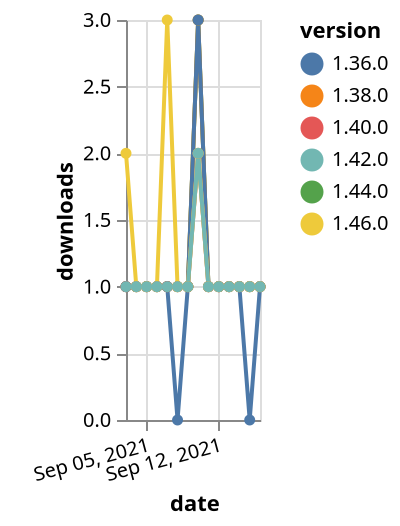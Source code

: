 {"$schema": "https://vega.github.io/schema/vega-lite/v5.json", "description": "A simple bar chart with embedded data.", "data": {"values": [{"date": "2021-09-03", "total": 175, "delta": 1, "version": "1.44.0"}, {"date": "2021-09-04", "total": 176, "delta": 1, "version": "1.44.0"}, {"date": "2021-09-05", "total": 177, "delta": 1, "version": "1.44.0"}, {"date": "2021-09-06", "total": 178, "delta": 1, "version": "1.44.0"}, {"date": "2021-09-07", "total": 179, "delta": 1, "version": "1.44.0"}, {"date": "2021-09-08", "total": 180, "delta": 1, "version": "1.44.0"}, {"date": "2021-09-09", "total": 181, "delta": 1, "version": "1.44.0"}, {"date": "2021-09-10", "total": 184, "delta": 3, "version": "1.44.0"}, {"date": "2021-09-11", "total": 185, "delta": 1, "version": "1.44.0"}, {"date": "2021-09-12", "total": 186, "delta": 1, "version": "1.44.0"}, {"date": "2021-09-13", "total": 187, "delta": 1, "version": "1.44.0"}, {"date": "2021-09-14", "total": 188, "delta": 1, "version": "1.44.0"}, {"date": "2021-09-15", "total": 189, "delta": 1, "version": "1.44.0"}, {"date": "2021-09-16", "total": 190, "delta": 1, "version": "1.44.0"}, {"date": "2021-09-03", "total": 316, "delta": 1, "version": "1.38.0"}, {"date": "2021-09-04", "total": 317, "delta": 1, "version": "1.38.0"}, {"date": "2021-09-05", "total": 318, "delta": 1, "version": "1.38.0"}, {"date": "2021-09-06", "total": 319, "delta": 1, "version": "1.38.0"}, {"date": "2021-09-07", "total": 320, "delta": 1, "version": "1.38.0"}, {"date": "2021-09-08", "total": 321, "delta": 1, "version": "1.38.0"}, {"date": "2021-09-09", "total": 322, "delta": 1, "version": "1.38.0"}, {"date": "2021-09-10", "total": 325, "delta": 3, "version": "1.38.0"}, {"date": "2021-09-11", "total": 326, "delta": 1, "version": "1.38.0"}, {"date": "2021-09-12", "total": 327, "delta": 1, "version": "1.38.0"}, {"date": "2021-09-13", "total": 328, "delta": 1, "version": "1.38.0"}, {"date": "2021-09-14", "total": 329, "delta": 1, "version": "1.38.0"}, {"date": "2021-09-15", "total": 330, "delta": 1, "version": "1.38.0"}, {"date": "2021-09-16", "total": 331, "delta": 1, "version": "1.38.0"}, {"date": "2021-09-03", "total": 369, "delta": 1, "version": "1.36.0"}, {"date": "2021-09-04", "total": 370, "delta": 1, "version": "1.36.0"}, {"date": "2021-09-05", "total": 371, "delta": 1, "version": "1.36.0"}, {"date": "2021-09-06", "total": 372, "delta": 1, "version": "1.36.0"}, {"date": "2021-09-07", "total": 373, "delta": 1, "version": "1.36.0"}, {"date": "2021-09-08", "total": 373, "delta": 0, "version": "1.36.0"}, {"date": "2021-09-09", "total": 374, "delta": 1, "version": "1.36.0"}, {"date": "2021-09-10", "total": 377, "delta": 3, "version": "1.36.0"}, {"date": "2021-09-11", "total": 378, "delta": 1, "version": "1.36.0"}, {"date": "2021-09-12", "total": 379, "delta": 1, "version": "1.36.0"}, {"date": "2021-09-13", "total": 380, "delta": 1, "version": "1.36.0"}, {"date": "2021-09-14", "total": 381, "delta": 1, "version": "1.36.0"}, {"date": "2021-09-15", "total": 381, "delta": 0, "version": "1.36.0"}, {"date": "2021-09-16", "total": 382, "delta": 1, "version": "1.36.0"}, {"date": "2021-09-03", "total": 181, "delta": 1, "version": "1.40.0"}, {"date": "2021-09-04", "total": 182, "delta": 1, "version": "1.40.0"}, {"date": "2021-09-05", "total": 183, "delta": 1, "version": "1.40.0"}, {"date": "2021-09-06", "total": 184, "delta": 1, "version": "1.40.0"}, {"date": "2021-09-07", "total": 185, "delta": 1, "version": "1.40.0"}, {"date": "2021-09-08", "total": 186, "delta": 1, "version": "1.40.0"}, {"date": "2021-09-09", "total": 187, "delta": 1, "version": "1.40.0"}, {"date": "2021-09-10", "total": 189, "delta": 2, "version": "1.40.0"}, {"date": "2021-09-11", "total": 190, "delta": 1, "version": "1.40.0"}, {"date": "2021-09-12", "total": 191, "delta": 1, "version": "1.40.0"}, {"date": "2021-09-13", "total": 192, "delta": 1, "version": "1.40.0"}, {"date": "2021-09-14", "total": 193, "delta": 1, "version": "1.40.0"}, {"date": "2021-09-15", "total": 194, "delta": 1, "version": "1.40.0"}, {"date": "2021-09-16", "total": 195, "delta": 1, "version": "1.40.0"}, {"date": "2021-09-03", "total": 114, "delta": 2, "version": "1.46.0"}, {"date": "2021-09-04", "total": 115, "delta": 1, "version": "1.46.0"}, {"date": "2021-09-05", "total": 116, "delta": 1, "version": "1.46.0"}, {"date": "2021-09-06", "total": 117, "delta": 1, "version": "1.46.0"}, {"date": "2021-09-07", "total": 120, "delta": 3, "version": "1.46.0"}, {"date": "2021-09-08", "total": 121, "delta": 1, "version": "1.46.0"}, {"date": "2021-09-09", "total": 122, "delta": 1, "version": "1.46.0"}, {"date": "2021-09-10", "total": 124, "delta": 2, "version": "1.46.0"}, {"date": "2021-09-11", "total": 125, "delta": 1, "version": "1.46.0"}, {"date": "2021-09-12", "total": 126, "delta": 1, "version": "1.46.0"}, {"date": "2021-09-13", "total": 127, "delta": 1, "version": "1.46.0"}, {"date": "2021-09-14", "total": 128, "delta": 1, "version": "1.46.0"}, {"date": "2021-09-15", "total": 129, "delta": 1, "version": "1.46.0"}, {"date": "2021-09-16", "total": 130, "delta": 1, "version": "1.46.0"}, {"date": "2021-09-03", "total": 155, "delta": 1, "version": "1.42.0"}, {"date": "2021-09-04", "total": 156, "delta": 1, "version": "1.42.0"}, {"date": "2021-09-05", "total": 157, "delta": 1, "version": "1.42.0"}, {"date": "2021-09-06", "total": 158, "delta": 1, "version": "1.42.0"}, {"date": "2021-09-07", "total": 159, "delta": 1, "version": "1.42.0"}, {"date": "2021-09-08", "total": 160, "delta": 1, "version": "1.42.0"}, {"date": "2021-09-09", "total": 161, "delta": 1, "version": "1.42.0"}, {"date": "2021-09-10", "total": 163, "delta": 2, "version": "1.42.0"}, {"date": "2021-09-11", "total": 164, "delta": 1, "version": "1.42.0"}, {"date": "2021-09-12", "total": 165, "delta": 1, "version": "1.42.0"}, {"date": "2021-09-13", "total": 166, "delta": 1, "version": "1.42.0"}, {"date": "2021-09-14", "total": 167, "delta": 1, "version": "1.42.0"}, {"date": "2021-09-15", "total": 168, "delta": 1, "version": "1.42.0"}, {"date": "2021-09-16", "total": 169, "delta": 1, "version": "1.42.0"}]}, "width": "container", "mark": {"type": "line", "point": {"filled": true}}, "encoding": {"x": {"field": "date", "type": "temporal", "timeUnit": "yearmonthdate", "title": "date", "axis": {"labelAngle": -15}}, "y": {"field": "delta", "type": "quantitative", "title": "downloads"}, "color": {"field": "version", "type": "nominal"}, "tooltip": {"field": "delta"}}}